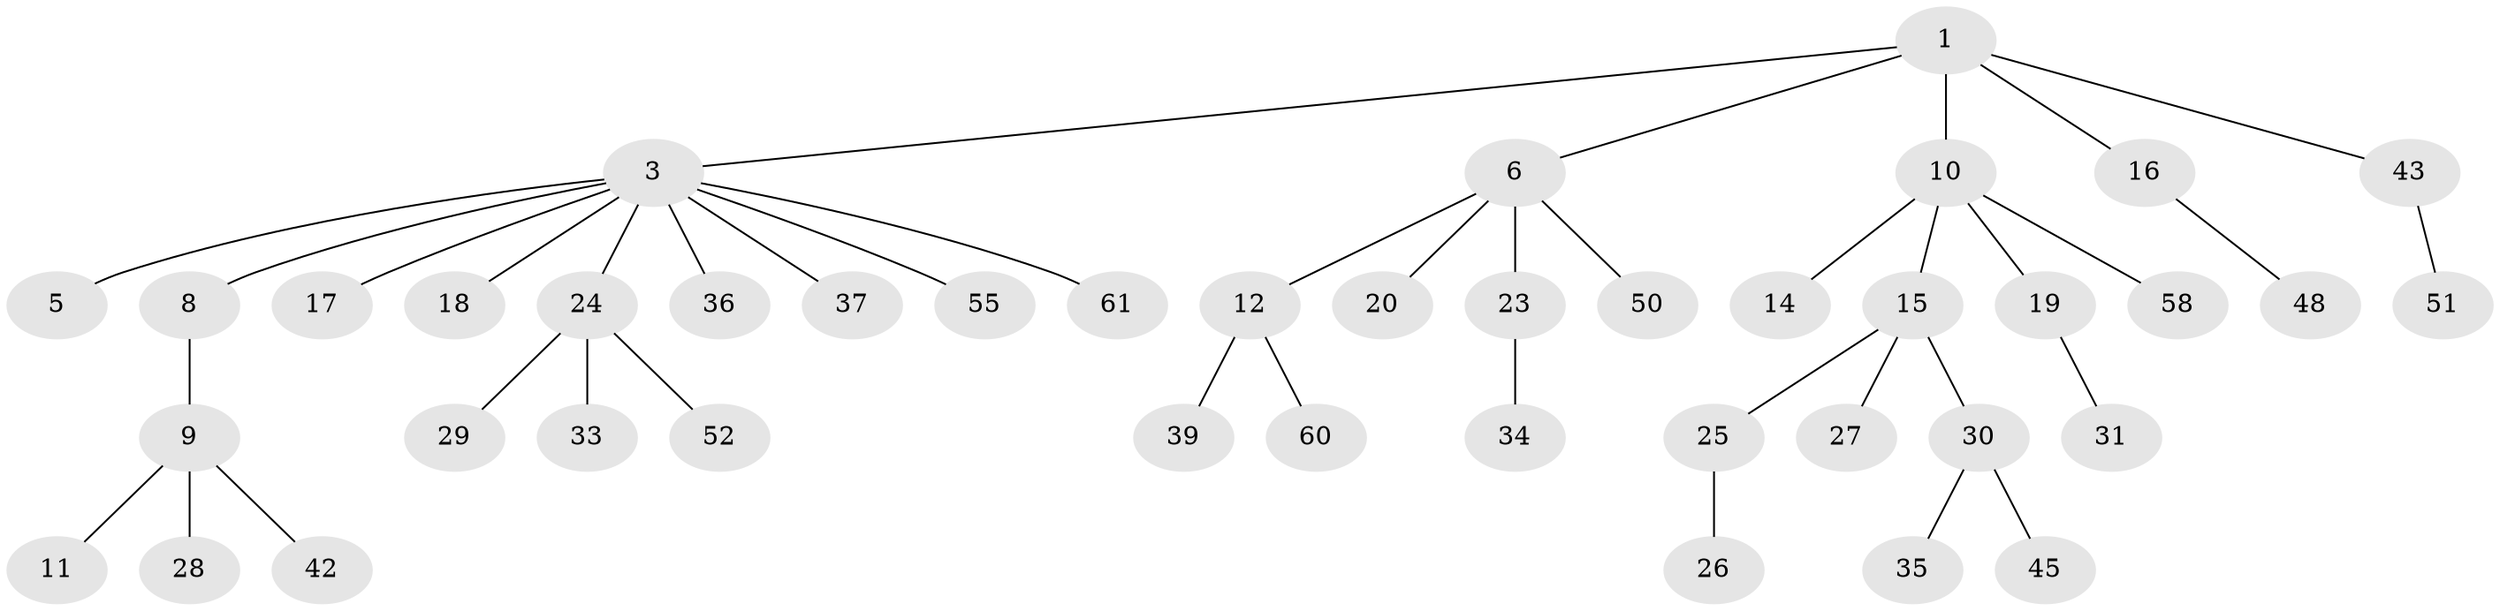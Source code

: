 // original degree distribution, {2: 0.22950819672131148, 5: 0.03278688524590164, 6: 0.03278688524590164, 3: 0.09836065573770492, 4: 0.08196721311475409, 1: 0.5245901639344263}
// Generated by graph-tools (version 1.1) at 2025/19/03/04/25 18:19:06]
// undirected, 42 vertices, 41 edges
graph export_dot {
graph [start="1"]
  node [color=gray90,style=filled];
  1 [super="+2"];
  3 [super="+4"];
  5 [super="+59+57"];
  6 [super="+7"];
  8 [super="+22+44"];
  9;
  10 [super="+13"];
  11;
  12;
  14 [super="+41"];
  15;
  16;
  17;
  18 [super="+53"];
  19;
  20 [super="+21"];
  23;
  24;
  25;
  26;
  27;
  28 [super="+54+32"];
  29;
  30 [super="+38"];
  31;
  33;
  34;
  35 [super="+40"];
  36;
  37;
  39;
  42;
  43 [super="+47"];
  45;
  48;
  50;
  51;
  52;
  55;
  58;
  60;
  61;
  1 -- 43;
  1 -- 16;
  1 -- 3;
  1 -- 6;
  1 -- 10;
  3 -- 17;
  3 -- 18;
  3 -- 24;
  3 -- 61;
  3 -- 36;
  3 -- 37;
  3 -- 5;
  3 -- 55;
  3 -- 8;
  6 -- 50;
  6 -- 20;
  6 -- 23;
  6 -- 12;
  8 -- 9;
  9 -- 11;
  9 -- 28;
  9 -- 42;
  10 -- 15;
  10 -- 58;
  10 -- 19;
  10 -- 14;
  12 -- 39;
  12 -- 60;
  15 -- 25;
  15 -- 27;
  15 -- 30;
  16 -- 48;
  19 -- 31;
  23 -- 34;
  24 -- 29;
  24 -- 33;
  24 -- 52;
  25 -- 26;
  30 -- 35;
  30 -- 45;
  43 -- 51;
}
